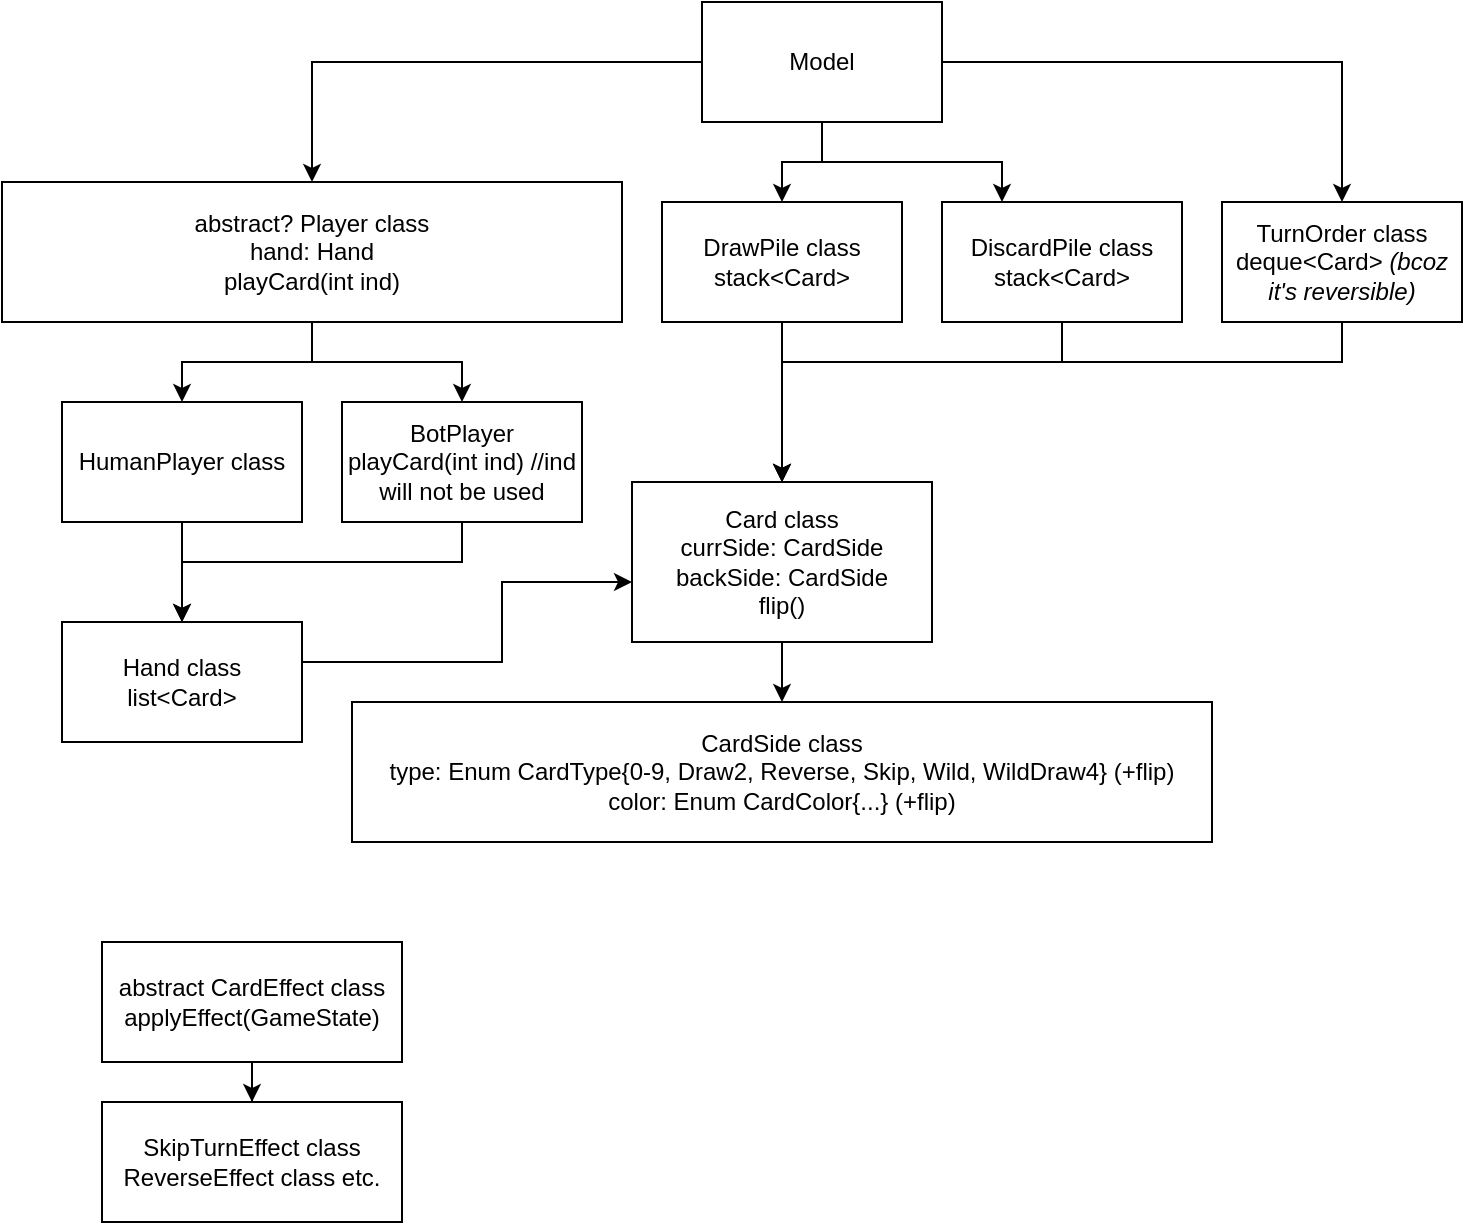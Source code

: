 <mxfile version="22.1.0" type="github">
  <diagram name="Page-1" id="uRHE72ZGrTwrVCCyfpTb">
    <mxGraphModel dx="1147" dy="639" grid="1" gridSize="10" guides="1" tooltips="1" connect="1" arrows="1" fold="1" page="1" pageScale="1" pageWidth="850" pageHeight="1100" math="0" shadow="0">
      <root>
        <mxCell id="0" />
        <mxCell id="1" parent="0" />
        <mxCell id="Htw38UbW4cMCED8sRSsI-21" style="edgeStyle=orthogonalEdgeStyle;rounded=0;orthogonalLoop=1;jettySize=auto;html=1;" parent="1" source="Htw38UbW4cMCED8sRSsI-1" target="Htw38UbW4cMCED8sRSsI-18" edge="1">
          <mxGeometry relative="1" as="geometry" />
        </mxCell>
        <mxCell id="Htw38UbW4cMCED8sRSsI-40" style="edgeStyle=orthogonalEdgeStyle;rounded=0;orthogonalLoop=1;jettySize=auto;html=1;" parent="1" source="Htw38UbW4cMCED8sRSsI-1" target="Htw38UbW4cMCED8sRSsI-2" edge="1">
          <mxGeometry relative="1" as="geometry" />
        </mxCell>
        <mxCell id="Htw38UbW4cMCED8sRSsI-41" style="edgeStyle=orthogonalEdgeStyle;rounded=0;orthogonalLoop=1;jettySize=auto;html=1;" parent="1" source="Htw38UbW4cMCED8sRSsI-1" target="Htw38UbW4cMCED8sRSsI-5" edge="1">
          <mxGeometry relative="1" as="geometry" />
        </mxCell>
        <mxCell id="Htw38UbW4cMCED8sRSsI-52" style="edgeStyle=orthogonalEdgeStyle;rounded=0;orthogonalLoop=1;jettySize=auto;html=1;entryX=0.25;entryY=0;entryDx=0;entryDy=0;" parent="1" source="Htw38UbW4cMCED8sRSsI-1" target="Htw38UbW4cMCED8sRSsI-16" edge="1">
          <mxGeometry relative="1" as="geometry" />
        </mxCell>
        <mxCell id="Htw38UbW4cMCED8sRSsI-1" value="Model" style="rounded=0;whiteSpace=wrap;html=1;" parent="1" vertex="1">
          <mxGeometry x="360" y="30" width="120" height="60" as="geometry" />
        </mxCell>
        <mxCell id="vxuCkzHxp4fSkfn-FGB5-8" style="edgeStyle=orthogonalEdgeStyle;rounded=0;orthogonalLoop=1;jettySize=auto;html=1;" edge="1" parent="1" source="Htw38UbW4cMCED8sRSsI-2" target="vxuCkzHxp4fSkfn-FGB5-1">
          <mxGeometry relative="1" as="geometry" />
        </mxCell>
        <mxCell id="vxuCkzHxp4fSkfn-FGB5-9" style="edgeStyle=orthogonalEdgeStyle;rounded=0;orthogonalLoop=1;jettySize=auto;html=1;" edge="1" parent="1" source="Htw38UbW4cMCED8sRSsI-2" target="vxuCkzHxp4fSkfn-FGB5-2">
          <mxGeometry relative="1" as="geometry" />
        </mxCell>
        <mxCell id="Htw38UbW4cMCED8sRSsI-2" value="&lt;div&gt;abstract? Player class&lt;br&gt;&lt;/div&gt;&lt;div&gt;hand: Hand&lt;/div&gt;&lt;div&gt;playCard(int ind)&lt;/div&gt;" style="rounded=0;whiteSpace=wrap;html=1;" parent="1" vertex="1">
          <mxGeometry x="10" y="120" width="310" height="70" as="geometry" />
        </mxCell>
        <mxCell id="Htw38UbW4cMCED8sRSsI-48" style="edgeStyle=orthogonalEdgeStyle;rounded=0;orthogonalLoop=1;jettySize=auto;html=1;" parent="1" source="Htw38UbW4cMCED8sRSsI-5" target="Htw38UbW4cMCED8sRSsI-6" edge="1">
          <mxGeometry relative="1" as="geometry" />
        </mxCell>
        <mxCell id="Htw38UbW4cMCED8sRSsI-5" value="&lt;div&gt;DrawPile class&lt;br&gt;&lt;/div&gt;&lt;div&gt;stack&amp;lt;Card&amp;gt;&lt;br&gt;&lt;/div&gt;" style="rounded=0;whiteSpace=wrap;html=1;" parent="1" vertex="1">
          <mxGeometry x="340" y="130" width="120" height="60" as="geometry" />
        </mxCell>
        <mxCell id="Htw38UbW4cMCED8sRSsI-20" style="edgeStyle=orthogonalEdgeStyle;rounded=0;orthogonalLoop=1;jettySize=auto;html=1;entryX=0.5;entryY=0;entryDx=0;entryDy=0;" parent="1" source="Htw38UbW4cMCED8sRSsI-6" target="Htw38UbW4cMCED8sRSsI-19" edge="1">
          <mxGeometry relative="1" as="geometry" />
        </mxCell>
        <mxCell id="Htw38UbW4cMCED8sRSsI-6" value="&lt;div&gt;Card class&lt;/div&gt;&lt;div&gt;currSide: CardSide&lt;/div&gt;&lt;div&gt;backSide: CardSide&lt;br&gt;&lt;/div&gt;&lt;div&gt;flip()&lt;br&gt;&lt;/div&gt;" style="rounded=0;whiteSpace=wrap;html=1;" parent="1" vertex="1">
          <mxGeometry x="325" y="270" width="150" height="80" as="geometry" />
        </mxCell>
        <mxCell id="vxuCkzHxp4fSkfn-FGB5-13" style="edgeStyle=orthogonalEdgeStyle;rounded=0;orthogonalLoop=1;jettySize=auto;html=1;" edge="1" parent="1" target="Htw38UbW4cMCED8sRSsI-6">
          <mxGeometry relative="1" as="geometry">
            <mxPoint x="160" y="380" as="sourcePoint" />
            <mxPoint x="325" y="340" as="targetPoint" />
            <Array as="points">
              <mxPoint x="160" y="360" />
              <mxPoint x="260" y="360" />
              <mxPoint x="260" y="320" />
            </Array>
          </mxGeometry>
        </mxCell>
        <mxCell id="Htw38UbW4cMCED8sRSsI-15" value="&lt;div&gt;Hand class&lt;br&gt;&lt;/div&gt;&lt;div&gt;list&amp;lt;Card&amp;gt;&lt;br&gt;&lt;/div&gt;" style="rounded=0;whiteSpace=wrap;html=1;" parent="1" vertex="1">
          <mxGeometry x="40" y="340" width="120" height="60" as="geometry" />
        </mxCell>
        <mxCell id="Htw38UbW4cMCED8sRSsI-54" style="edgeStyle=orthogonalEdgeStyle;rounded=0;orthogonalLoop=1;jettySize=auto;html=1;" parent="1" source="Htw38UbW4cMCED8sRSsI-16" target="Htw38UbW4cMCED8sRSsI-6" edge="1">
          <mxGeometry relative="1" as="geometry">
            <Array as="points">
              <mxPoint x="540" y="210" />
              <mxPoint x="400" y="210" />
            </Array>
          </mxGeometry>
        </mxCell>
        <mxCell id="Htw38UbW4cMCED8sRSsI-16" value="&lt;div&gt;DiscardPile class&lt;br&gt;&lt;/div&gt;&lt;div&gt;stack&amp;lt;Card&amp;gt;&lt;br&gt;&lt;/div&gt;" style="rounded=0;whiteSpace=wrap;html=1;" parent="1" vertex="1">
          <mxGeometry x="480" y="130" width="120" height="60" as="geometry" />
        </mxCell>
        <mxCell id="Htw38UbW4cMCED8sRSsI-55" style="edgeStyle=orthogonalEdgeStyle;rounded=0;orthogonalLoop=1;jettySize=auto;html=1;entryX=0.5;entryY=0;entryDx=0;entryDy=0;" parent="1" source="Htw38UbW4cMCED8sRSsI-18" target="Htw38UbW4cMCED8sRSsI-6" edge="1">
          <mxGeometry relative="1" as="geometry">
            <Array as="points">
              <mxPoint x="680" y="210" />
              <mxPoint x="400" y="210" />
            </Array>
          </mxGeometry>
        </mxCell>
        <mxCell id="Htw38UbW4cMCED8sRSsI-18" value="&lt;div&gt;TurnOrder class&lt;br&gt;&lt;/div&gt;&lt;div&gt;deque&amp;lt;Card&amp;gt; &lt;i&gt;(bcoz it&#39;s reversible)&lt;/i&gt;&lt;br&gt;&lt;/div&gt;" style="rounded=0;whiteSpace=wrap;html=1;" parent="1" vertex="1">
          <mxGeometry x="620" y="130" width="120" height="60" as="geometry" />
        </mxCell>
        <mxCell id="Htw38UbW4cMCED8sRSsI-19" value="&lt;div&gt;CardSide class&lt;/div&gt;&lt;div&gt;type: Enum CardType{0-9, Draw2, Reverse, Skip, Wild, WildDraw4} (+flip)&lt;br&gt;&lt;/div&gt;&lt;div&gt;color: Enum CardColor{...} (+flip)&lt;/div&gt;" style="rounded=0;whiteSpace=wrap;html=1;" parent="1" vertex="1">
          <mxGeometry x="185" y="380" width="430" height="70" as="geometry" />
        </mxCell>
        <mxCell id="vxuCkzHxp4fSkfn-FGB5-11" style="edgeStyle=orthogonalEdgeStyle;rounded=0;orthogonalLoop=1;jettySize=auto;html=1;" edge="1" parent="1" source="vxuCkzHxp4fSkfn-FGB5-1" target="Htw38UbW4cMCED8sRSsI-15">
          <mxGeometry relative="1" as="geometry" />
        </mxCell>
        <mxCell id="vxuCkzHxp4fSkfn-FGB5-1" value="&lt;div&gt;HumanPlayer class&lt;br&gt;&lt;/div&gt;" style="rounded=0;whiteSpace=wrap;html=1;" vertex="1" parent="1">
          <mxGeometry x="40" y="230" width="120" height="60" as="geometry" />
        </mxCell>
        <mxCell id="vxuCkzHxp4fSkfn-FGB5-12" style="edgeStyle=orthogonalEdgeStyle;rounded=0;orthogonalLoop=1;jettySize=auto;html=1;entryX=0.5;entryY=0;entryDx=0;entryDy=0;" edge="1" parent="1" source="vxuCkzHxp4fSkfn-FGB5-2" target="Htw38UbW4cMCED8sRSsI-15">
          <mxGeometry relative="1" as="geometry">
            <Array as="points">
              <mxPoint x="240" y="310" />
              <mxPoint x="100" y="310" />
            </Array>
          </mxGeometry>
        </mxCell>
        <mxCell id="vxuCkzHxp4fSkfn-FGB5-2" value="&lt;div&gt;BotPlayer&lt;/div&gt;&lt;div&gt;&lt;div&gt;playCard(int ind) //ind will not be used&lt;/div&gt;&lt;/div&gt;" style="rounded=0;whiteSpace=wrap;html=1;" vertex="1" parent="1">
          <mxGeometry x="180" y="230" width="120" height="60" as="geometry" />
        </mxCell>
        <mxCell id="vxuCkzHxp4fSkfn-FGB5-16" style="edgeStyle=orthogonalEdgeStyle;rounded=0;orthogonalLoop=1;jettySize=auto;html=1;entryX=0.5;entryY=0;entryDx=0;entryDy=0;" edge="1" parent="1" source="vxuCkzHxp4fSkfn-FGB5-14" target="vxuCkzHxp4fSkfn-FGB5-15">
          <mxGeometry relative="1" as="geometry" />
        </mxCell>
        <mxCell id="vxuCkzHxp4fSkfn-FGB5-14" value="&lt;div&gt;abstract CardEffect class&lt;/div&gt;applyEffect(GameState)" style="rounded=0;whiteSpace=wrap;html=1;" vertex="1" parent="1">
          <mxGeometry x="60" y="500" width="150" height="60" as="geometry" />
        </mxCell>
        <mxCell id="vxuCkzHxp4fSkfn-FGB5-15" value="&lt;div&gt;SkipTurnEffect class&lt;/div&gt;&lt;div&gt;ReverseEffect class etc.&lt;br&gt;&lt;/div&gt;" style="rounded=0;whiteSpace=wrap;html=1;" vertex="1" parent="1">
          <mxGeometry x="60" y="580" width="150" height="60" as="geometry" />
        </mxCell>
      </root>
    </mxGraphModel>
  </diagram>
</mxfile>
